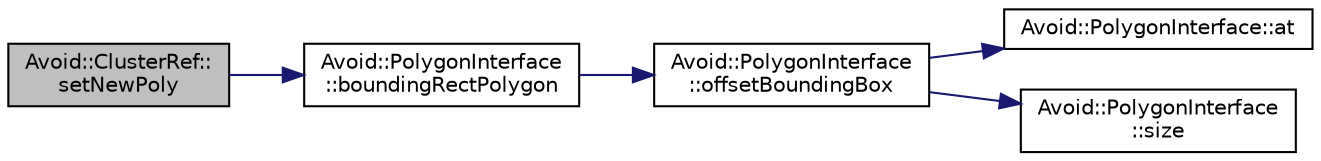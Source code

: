 digraph "Avoid::ClusterRef::setNewPoly"
{
  edge [fontname="Helvetica",fontsize="10",labelfontname="Helvetica",labelfontsize="10"];
  node [fontname="Helvetica",fontsize="10",shape=record];
  rankdir="LR";
  Node1 [label="Avoid::ClusterRef::\lsetNewPoly",height=0.2,width=0.4,color="black", fillcolor="grey75", style="filled" fontcolor="black"];
  Node1 -> Node2 [color="midnightblue",fontsize="10",style="solid",fontname="Helvetica"];
  Node2 [label="Avoid::PolygonInterface\l::boundingRectPolygon",height=0.2,width=0.4,color="black", fillcolor="white", style="filled",URL="$classAvoid_1_1PolygonInterface.html#ae1f5a611c54292d95b37d3abd9b80804",tooltip="Returns the bounding rectangle for this polygon."];
  Node2 -> Node3 [color="midnightblue",fontsize="10",style="solid",fontname="Helvetica"];
  Node3 [label="Avoid::PolygonInterface\l::offsetBoundingBox",height=0.2,width=0.4,color="black", fillcolor="white", style="filled",URL="$classAvoid_1_1PolygonInterface.html#af92b37a9eddfc22618faf49f74aa0df7",tooltip="Returns the bounding rectangle that contains this polygon wtih optionally some buffer space around it..."];
  Node3 -> Node4 [color="midnightblue",fontsize="10",style="solid",fontname="Helvetica"];
  Node4 [label="Avoid::PolygonInterface::at",height=0.2,width=0.4,color="black", fillcolor="white", style="filled",URL="$classAvoid_1_1PolygonInterface.html#ad85cc8c5e376b8b01ca37e9684b4de71",tooltip="Returns a specific point in the polygon."];
  Node3 -> Node5 [color="midnightblue",fontsize="10",style="solid",fontname="Helvetica"];
  Node5 [label="Avoid::PolygonInterface\l::size",height=0.2,width=0.4,color="black", fillcolor="white", style="filled",URL="$classAvoid_1_1PolygonInterface.html#ac9ce0706613e5870e5e7136d147673f6",tooltip="Returns the number of points in this polygon."];
}
